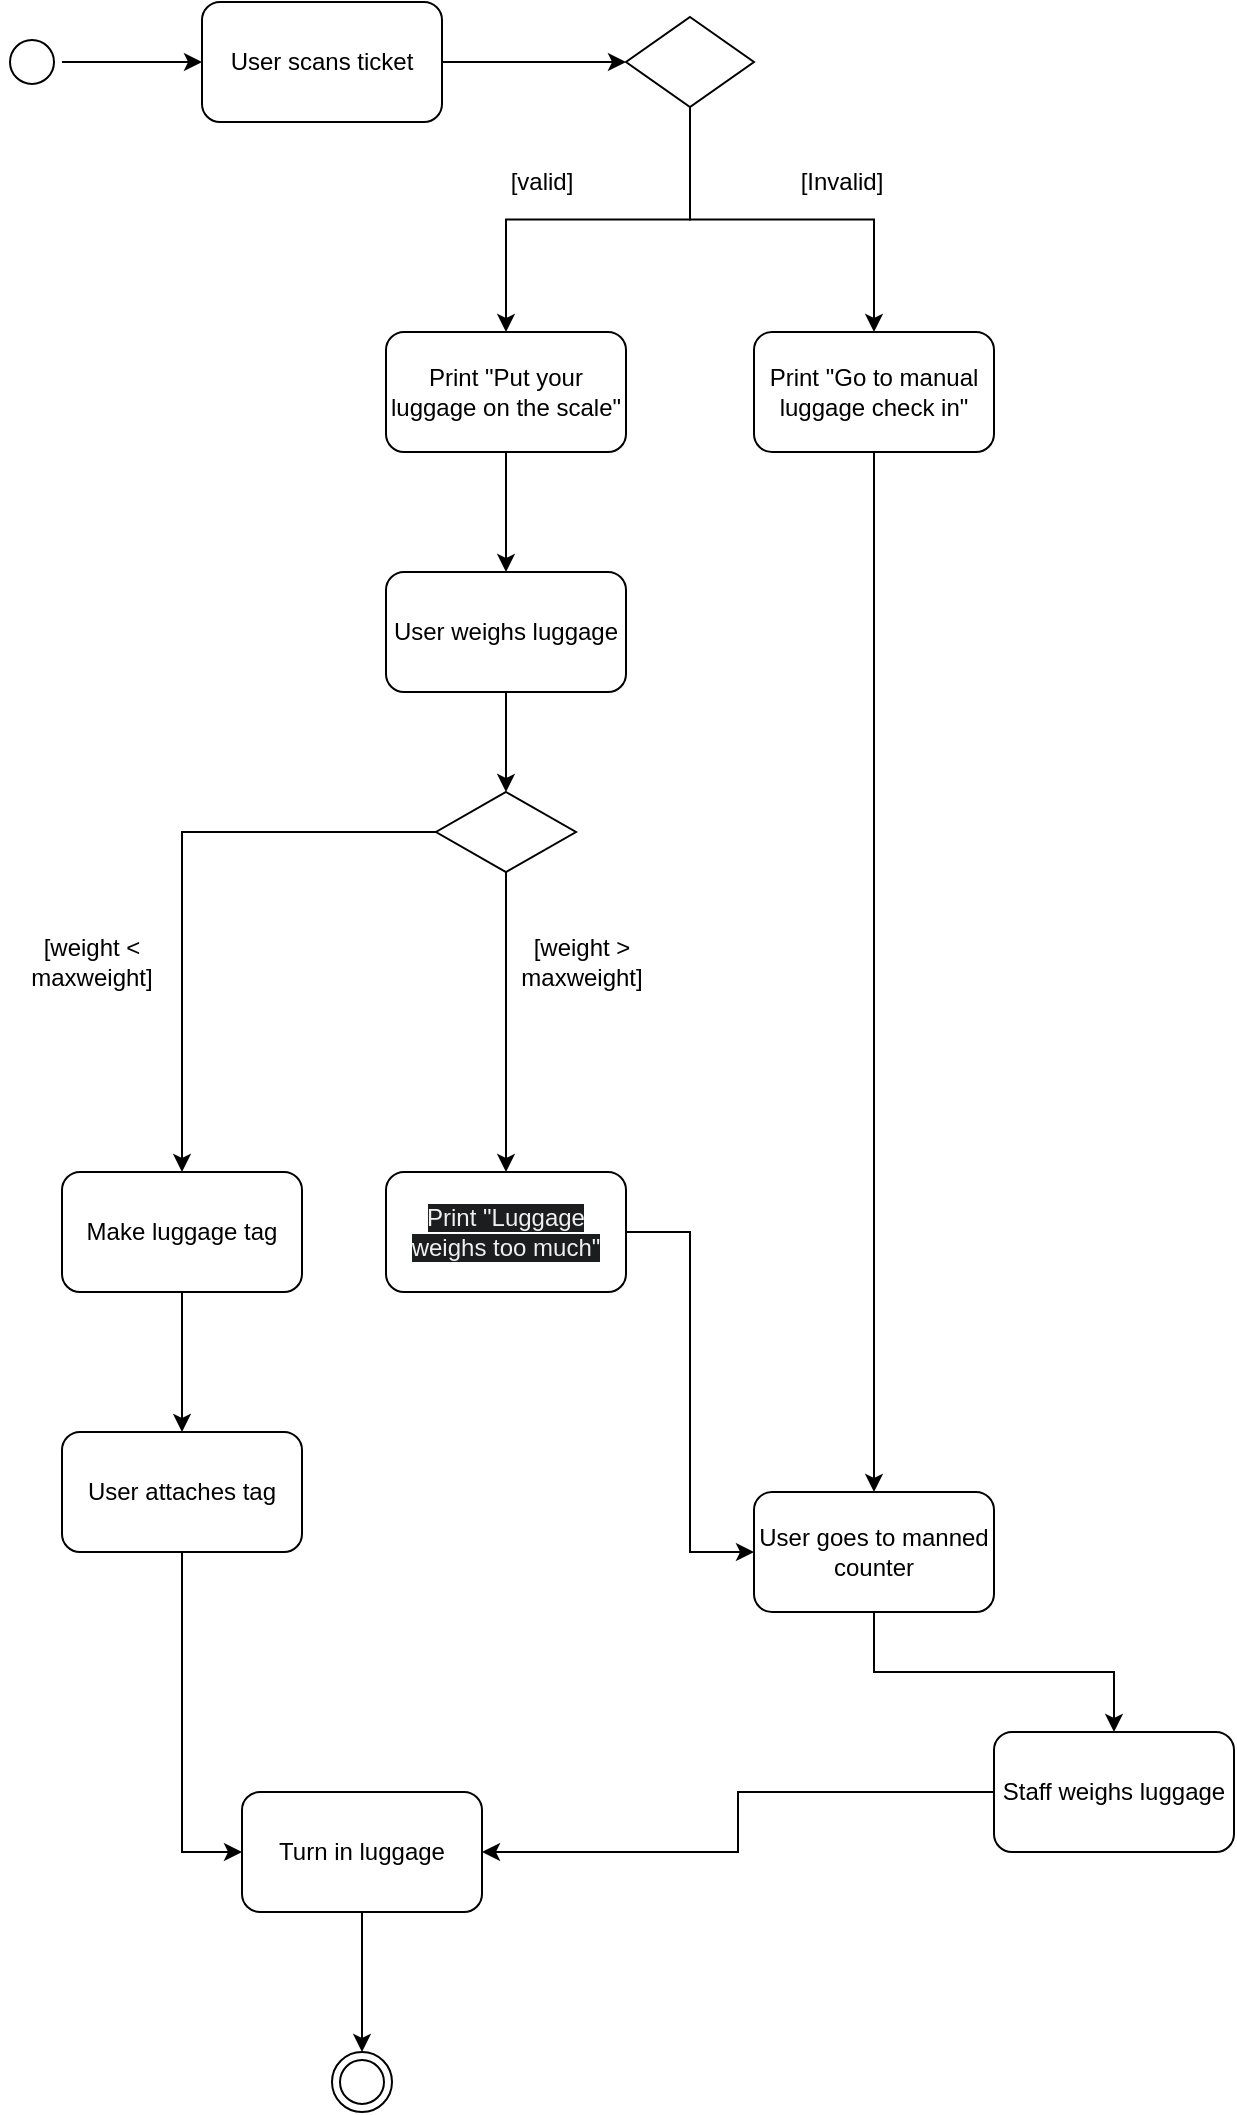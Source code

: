 <mxfile version="24.7.8">
  <diagram name="Page-1" id="3YDC3mDkHomR2KhHJ-Rz">
    <mxGraphModel dx="1195" dy="756" grid="1" gridSize="10" guides="1" tooltips="1" connect="1" arrows="1" fold="1" page="1" pageScale="1" pageWidth="827" pageHeight="1169" math="0" shadow="0">
      <root>
        <mxCell id="0" />
        <mxCell id="1" parent="0" />
        <mxCell id="jBtKVoiJljGo3PRs-fNY-7" style="edgeStyle=orthogonalEdgeStyle;rounded=0;orthogonalLoop=1;jettySize=auto;html=1;entryX=0;entryY=0.5;entryDx=0;entryDy=0;" edge="1" parent="1" source="jBtKVoiJljGo3PRs-fNY-4" target="jBtKVoiJljGo3PRs-fNY-6">
          <mxGeometry relative="1" as="geometry" />
        </mxCell>
        <mxCell id="jBtKVoiJljGo3PRs-fNY-4" value="" style="ellipse;html=1;shape=startState;" vertex="1" parent="1">
          <mxGeometry x="70" y="80" width="30" height="30" as="geometry" />
        </mxCell>
        <mxCell id="jBtKVoiJljGo3PRs-fNY-9" style="edgeStyle=orthogonalEdgeStyle;rounded=0;orthogonalLoop=1;jettySize=auto;html=1;entryX=0;entryY=0.5;entryDx=0;entryDy=0;" edge="1" parent="1" source="jBtKVoiJljGo3PRs-fNY-6" target="jBtKVoiJljGo3PRs-fNY-8">
          <mxGeometry relative="1" as="geometry" />
        </mxCell>
        <mxCell id="jBtKVoiJljGo3PRs-fNY-6" value="User scans ticket" style="rounded=1;whiteSpace=wrap;html=1;" vertex="1" parent="1">
          <mxGeometry x="170" y="65" width="120" height="60" as="geometry" />
        </mxCell>
        <mxCell id="jBtKVoiJljGo3PRs-fNY-12" style="edgeStyle=orthogonalEdgeStyle;rounded=0;orthogonalLoop=1;jettySize=auto;html=1;entryX=0.5;entryY=0;entryDx=0;entryDy=0;" edge="1" parent="1" source="jBtKVoiJljGo3PRs-fNY-8" target="jBtKVoiJljGo3PRs-fNY-10">
          <mxGeometry relative="1" as="geometry" />
        </mxCell>
        <mxCell id="jBtKVoiJljGo3PRs-fNY-13" style="edgeStyle=orthogonalEdgeStyle;rounded=0;orthogonalLoop=1;jettySize=auto;html=1;entryX=0.5;entryY=0;entryDx=0;entryDy=0;" edge="1" parent="1" source="jBtKVoiJljGo3PRs-fNY-8" target="jBtKVoiJljGo3PRs-fNY-11">
          <mxGeometry relative="1" as="geometry" />
        </mxCell>
        <mxCell id="jBtKVoiJljGo3PRs-fNY-8" value="" style="rhombus;whiteSpace=wrap;html=1;" vertex="1" parent="1">
          <mxGeometry x="382" y="72.5" width="64" height="45" as="geometry" />
        </mxCell>
        <mxCell id="jBtKVoiJljGo3PRs-fNY-25" style="edgeStyle=orthogonalEdgeStyle;rounded=0;orthogonalLoop=1;jettySize=auto;html=1;entryX=0.5;entryY=0;entryDx=0;entryDy=0;" edge="1" parent="1" source="jBtKVoiJljGo3PRs-fNY-10" target="jBtKVoiJljGo3PRs-fNY-24">
          <mxGeometry relative="1" as="geometry" />
        </mxCell>
        <mxCell id="jBtKVoiJljGo3PRs-fNY-10" value="Print &quot;Put your luggage on the scale&quot;" style="rounded=1;whiteSpace=wrap;html=1;" vertex="1" parent="1">
          <mxGeometry x="262" y="230" width="120" height="60" as="geometry" />
        </mxCell>
        <mxCell id="jBtKVoiJljGo3PRs-fNY-28" style="edgeStyle=orthogonalEdgeStyle;rounded=0;orthogonalLoop=1;jettySize=auto;html=1;entryX=0.5;entryY=0;entryDx=0;entryDy=0;" edge="1" parent="1" source="jBtKVoiJljGo3PRs-fNY-11" target="jBtKVoiJljGo3PRs-fNY-27">
          <mxGeometry relative="1" as="geometry" />
        </mxCell>
        <mxCell id="jBtKVoiJljGo3PRs-fNY-11" value="Print &quot;Go to manual luggage check in&quot;" style="rounded=1;whiteSpace=wrap;html=1;" vertex="1" parent="1">
          <mxGeometry x="446" y="230" width="120" height="60" as="geometry" />
        </mxCell>
        <mxCell id="jBtKVoiJljGo3PRs-fNY-14" value="[valid]" style="text;html=1;align=center;verticalAlign=middle;whiteSpace=wrap;rounded=0;" vertex="1" parent="1">
          <mxGeometry x="310" y="140" width="60" height="30" as="geometry" />
        </mxCell>
        <mxCell id="jBtKVoiJljGo3PRs-fNY-15" value="[Invalid]" style="text;html=1;align=center;verticalAlign=middle;whiteSpace=wrap;rounded=0;" vertex="1" parent="1">
          <mxGeometry x="460" y="140" width="60" height="30" as="geometry" />
        </mxCell>
        <mxCell id="jBtKVoiJljGo3PRs-fNY-20" style="edgeStyle=orthogonalEdgeStyle;rounded=0;orthogonalLoop=1;jettySize=auto;html=1;entryX=0.5;entryY=0;entryDx=0;entryDy=0;" edge="1" parent="1" source="jBtKVoiJljGo3PRs-fNY-16" target="jBtKVoiJljGo3PRs-fNY-19">
          <mxGeometry relative="1" as="geometry" />
        </mxCell>
        <mxCell id="jBtKVoiJljGo3PRs-fNY-21" style="edgeStyle=orthogonalEdgeStyle;rounded=0;orthogonalLoop=1;jettySize=auto;html=1;entryX=0.5;entryY=0;entryDx=0;entryDy=0;" edge="1" parent="1" source="jBtKVoiJljGo3PRs-fNY-16" target="jBtKVoiJljGo3PRs-fNY-18">
          <mxGeometry relative="1" as="geometry" />
        </mxCell>
        <mxCell id="jBtKVoiJljGo3PRs-fNY-16" value="" style="rhombus;whiteSpace=wrap;html=1;" vertex="1" parent="1">
          <mxGeometry x="287" y="460" width="70" height="40" as="geometry" />
        </mxCell>
        <mxCell id="jBtKVoiJljGo3PRs-fNY-34" style="edgeStyle=orthogonalEdgeStyle;rounded=0;orthogonalLoop=1;jettySize=auto;html=1;entryX=0;entryY=0.5;entryDx=0;entryDy=0;" edge="1" parent="1" source="jBtKVoiJljGo3PRs-fNY-18" target="jBtKVoiJljGo3PRs-fNY-27">
          <mxGeometry relative="1" as="geometry" />
        </mxCell>
        <mxCell id="jBtKVoiJljGo3PRs-fNY-18" value="&lt;span style=&quot;color: rgb(240, 240, 240); font-family: Helvetica; font-size: 12px; font-style: normal; font-variant-ligatures: normal; font-variant-caps: normal; font-weight: 400; letter-spacing: normal; orphans: 2; text-align: center; text-indent: 0px; text-transform: none; widows: 2; word-spacing: 0px; -webkit-text-stroke-width: 0px; white-space: normal; background-color: rgb(27, 29, 30); text-decoration-thickness: initial; text-decoration-style: initial; text-decoration-color: initial; display: inline !important; float: none;&quot;&gt;Print &quot;Luggage weighs too much&quot;&lt;/span&gt;" style="rounded=1;whiteSpace=wrap;html=1;" vertex="1" parent="1">
          <mxGeometry x="262" y="650" width="120" height="60" as="geometry" />
        </mxCell>
        <mxCell id="jBtKVoiJljGo3PRs-fNY-36" style="edgeStyle=orthogonalEdgeStyle;rounded=0;orthogonalLoop=1;jettySize=auto;html=1;entryX=0.5;entryY=0;entryDx=0;entryDy=0;" edge="1" parent="1" source="jBtKVoiJljGo3PRs-fNY-19" target="jBtKVoiJljGo3PRs-fNY-35">
          <mxGeometry relative="1" as="geometry" />
        </mxCell>
        <mxCell id="jBtKVoiJljGo3PRs-fNY-19" value="Make luggage tag" style="rounded=1;whiteSpace=wrap;html=1;" vertex="1" parent="1">
          <mxGeometry x="100" y="650" width="120" height="60" as="geometry" />
        </mxCell>
        <mxCell id="jBtKVoiJljGo3PRs-fNY-22" value="[weight &amp;lt; maxweight]" style="text;html=1;align=center;verticalAlign=middle;whiteSpace=wrap;rounded=0;" vertex="1" parent="1">
          <mxGeometry x="80" y="530" width="70" height="30" as="geometry" />
        </mxCell>
        <mxCell id="jBtKVoiJljGo3PRs-fNY-23" value="[weight &amp;gt; maxweight]" style="text;html=1;align=center;verticalAlign=middle;whiteSpace=wrap;rounded=0;" vertex="1" parent="1">
          <mxGeometry x="330" y="530" width="60" height="30" as="geometry" />
        </mxCell>
        <mxCell id="jBtKVoiJljGo3PRs-fNY-26" style="edgeStyle=orthogonalEdgeStyle;rounded=0;orthogonalLoop=1;jettySize=auto;html=1;entryX=0.5;entryY=0;entryDx=0;entryDy=0;" edge="1" parent="1" source="jBtKVoiJljGo3PRs-fNY-24" target="jBtKVoiJljGo3PRs-fNY-16">
          <mxGeometry relative="1" as="geometry" />
        </mxCell>
        <mxCell id="jBtKVoiJljGo3PRs-fNY-24" value="User weighs luggage" style="rounded=1;whiteSpace=wrap;html=1;" vertex="1" parent="1">
          <mxGeometry x="262" y="350" width="120" height="60" as="geometry" />
        </mxCell>
        <mxCell id="jBtKVoiJljGo3PRs-fNY-43" style="edgeStyle=orthogonalEdgeStyle;rounded=0;orthogonalLoop=1;jettySize=auto;html=1;" edge="1" parent="1" source="jBtKVoiJljGo3PRs-fNY-27" target="jBtKVoiJljGo3PRs-fNY-42">
          <mxGeometry relative="1" as="geometry" />
        </mxCell>
        <mxCell id="jBtKVoiJljGo3PRs-fNY-27" value="User goes to manned counter" style="rounded=1;whiteSpace=wrap;html=1;" vertex="1" parent="1">
          <mxGeometry x="446" y="810" width="120" height="60" as="geometry" />
        </mxCell>
        <mxCell id="jBtKVoiJljGo3PRs-fNY-29" value="" style="ellipse;html=1;shape=endState;" vertex="1" parent="1">
          <mxGeometry x="235" y="1090" width="30" height="30" as="geometry" />
        </mxCell>
        <mxCell id="jBtKVoiJljGo3PRs-fNY-40" style="edgeStyle=orthogonalEdgeStyle;rounded=0;orthogonalLoop=1;jettySize=auto;html=1;entryX=0;entryY=0.5;entryDx=0;entryDy=0;" edge="1" parent="1" source="jBtKVoiJljGo3PRs-fNY-35" target="jBtKVoiJljGo3PRs-fNY-39">
          <mxGeometry relative="1" as="geometry" />
        </mxCell>
        <mxCell id="jBtKVoiJljGo3PRs-fNY-35" value="User attaches tag" style="rounded=1;whiteSpace=wrap;html=1;" vertex="1" parent="1">
          <mxGeometry x="100" y="780" width="120" height="60" as="geometry" />
        </mxCell>
        <mxCell id="jBtKVoiJljGo3PRs-fNY-45" style="edgeStyle=orthogonalEdgeStyle;rounded=0;orthogonalLoop=1;jettySize=auto;html=1;entryX=0.5;entryY=0;entryDx=0;entryDy=0;" edge="1" parent="1" source="jBtKVoiJljGo3PRs-fNY-39" target="jBtKVoiJljGo3PRs-fNY-29">
          <mxGeometry relative="1" as="geometry" />
        </mxCell>
        <mxCell id="jBtKVoiJljGo3PRs-fNY-39" value="Turn in luggage" style="rounded=1;whiteSpace=wrap;html=1;" vertex="1" parent="1">
          <mxGeometry x="190" y="960" width="120" height="60" as="geometry" />
        </mxCell>
        <mxCell id="jBtKVoiJljGo3PRs-fNY-44" style="edgeStyle=orthogonalEdgeStyle;rounded=0;orthogonalLoop=1;jettySize=auto;html=1;entryX=1;entryY=0.5;entryDx=0;entryDy=0;" edge="1" parent="1" source="jBtKVoiJljGo3PRs-fNY-42" target="jBtKVoiJljGo3PRs-fNY-39">
          <mxGeometry relative="1" as="geometry" />
        </mxCell>
        <mxCell id="jBtKVoiJljGo3PRs-fNY-42" value="Staff weighs luggage" style="rounded=1;whiteSpace=wrap;html=1;" vertex="1" parent="1">
          <mxGeometry x="566" y="930" width="120" height="60" as="geometry" />
        </mxCell>
      </root>
    </mxGraphModel>
  </diagram>
</mxfile>
